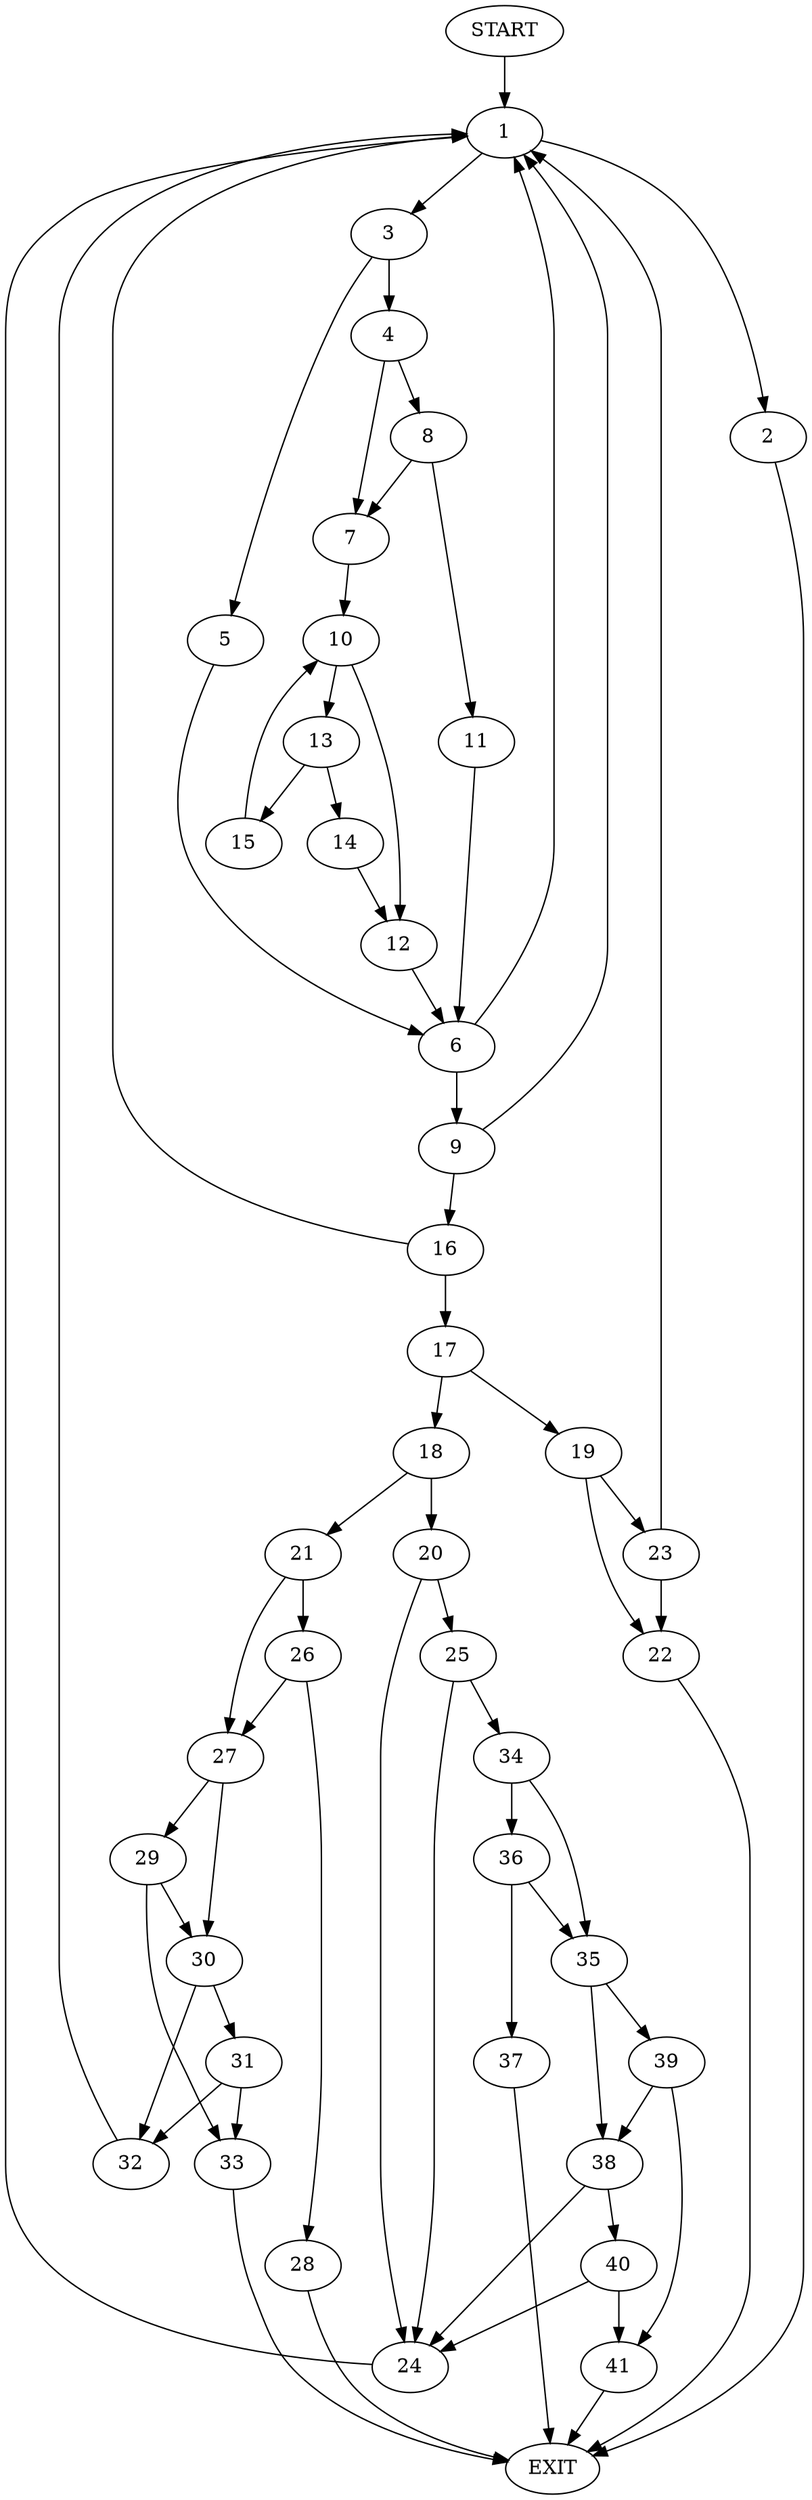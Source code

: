 digraph {
0 [label="START"]
42 [label="EXIT"]
0 -> 1
1 -> 2
1 -> 3
2 -> 42
3 -> 4
3 -> 5
5 -> 6
4 -> 7
4 -> 8
6 -> 9
6 -> 1
7 -> 10
8 -> 7
8 -> 11
11 -> 6
10 -> 12
10 -> 13
12 -> 6
13 -> 14
13 -> 15
15 -> 10
14 -> 12
9 -> 16
9 -> 1
16 -> 17
16 -> 1
17 -> 18
17 -> 19
18 -> 20
18 -> 21
19 -> 22
19 -> 23
23 -> 22
23 -> 1
22 -> 42
20 -> 24
20 -> 25
21 -> 26
21 -> 27
26 -> 28
26 -> 27
27 -> 29
27 -> 30
28 -> 42
30 -> 31
30 -> 32
29 -> 30
29 -> 33
33 -> 42
31 -> 32
31 -> 33
32 -> 1
25 -> 24
25 -> 34
24 -> 1
34 -> 35
34 -> 36
36 -> 37
36 -> 35
35 -> 38
35 -> 39
37 -> 42
38 -> 24
38 -> 40
39 -> 38
39 -> 41
41 -> 42
40 -> 24
40 -> 41
}
